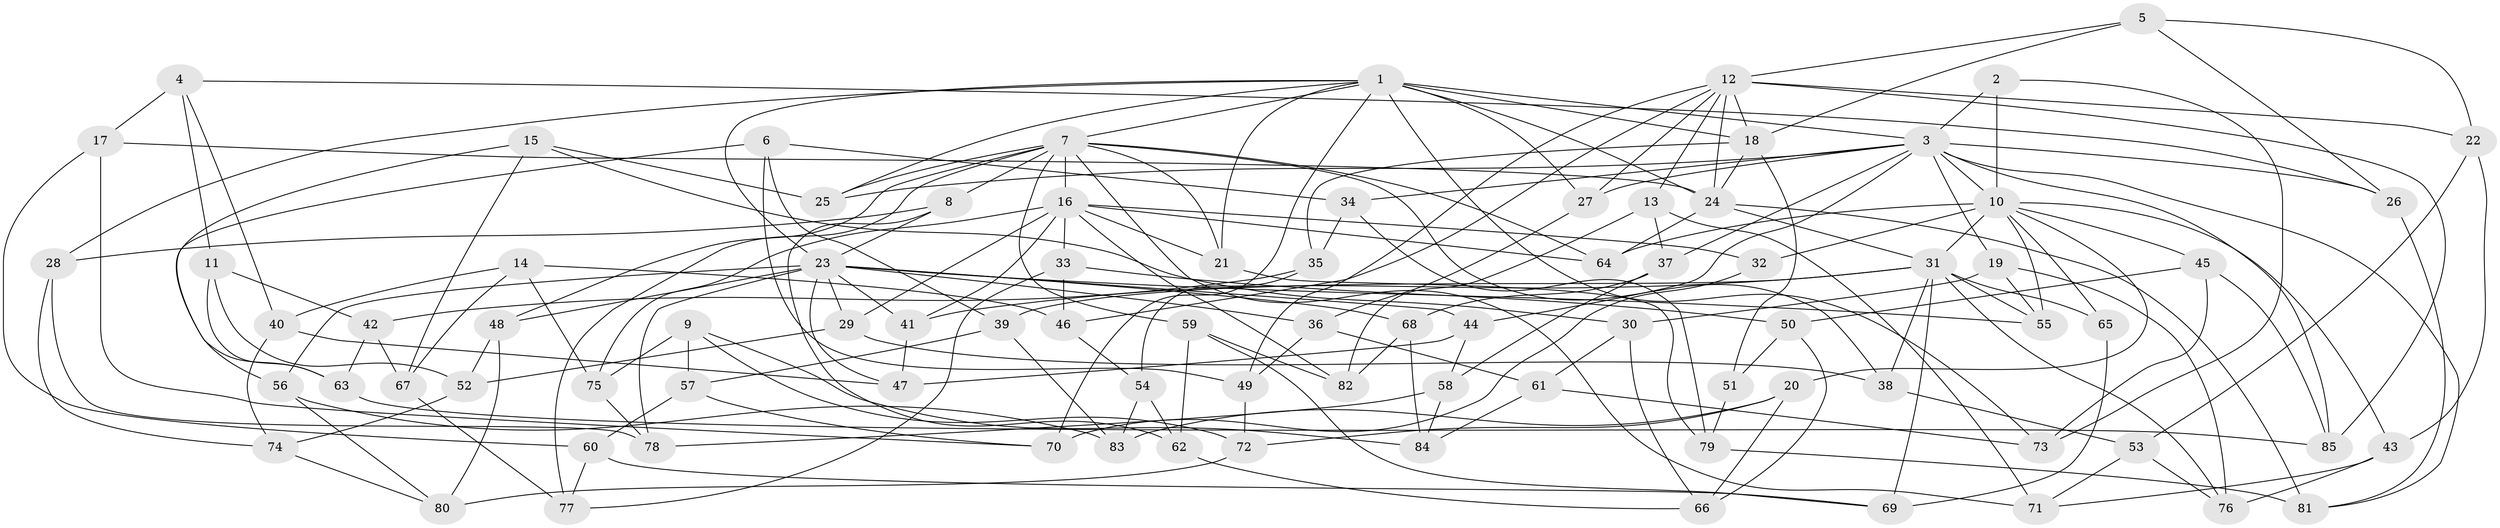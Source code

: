 // original degree distribution, {4: 1.0}
// Generated by graph-tools (version 1.1) at 2025/53/03/04/25 22:53:35]
// undirected, 85 vertices, 196 edges
graph export_dot {
  node [color=gray90,style=filled];
  1;
  2;
  3;
  4;
  5;
  6;
  7;
  8;
  9;
  10;
  11;
  12;
  13;
  14;
  15;
  16;
  17;
  18;
  19;
  20;
  21;
  22;
  23;
  24;
  25;
  26;
  27;
  28;
  29;
  30;
  31;
  32;
  33;
  34;
  35;
  36;
  37;
  38;
  39;
  40;
  41;
  42;
  43;
  44;
  45;
  46;
  47;
  48;
  49;
  50;
  51;
  52;
  53;
  54;
  55;
  56;
  57;
  58;
  59;
  60;
  61;
  62;
  63;
  64;
  65;
  66;
  67;
  68;
  69;
  70;
  71;
  72;
  73;
  74;
  75;
  76;
  77;
  78;
  79;
  80;
  81;
  82;
  83;
  84;
  85;
  1 -- 3 [weight=1.0];
  1 -- 7 [weight=1.0];
  1 -- 18 [weight=1.0];
  1 -- 21 [weight=1.0];
  1 -- 23 [weight=1.0];
  1 -- 24 [weight=2.0];
  1 -- 25 [weight=1.0];
  1 -- 27 [weight=1.0];
  1 -- 28 [weight=1.0];
  1 -- 70 [weight=1.0];
  1 -- 73 [weight=1.0];
  2 -- 3 [weight=1.0];
  2 -- 10 [weight=2.0];
  2 -- 73 [weight=1.0];
  3 -- 10 [weight=1.0];
  3 -- 19 [weight=1.0];
  3 -- 25 [weight=1.0];
  3 -- 26 [weight=1.0];
  3 -- 27 [weight=1.0];
  3 -- 34 [weight=1.0];
  3 -- 37 [weight=1.0];
  3 -- 44 [weight=1.0];
  3 -- 81 [weight=1.0];
  3 -- 85 [weight=1.0];
  4 -- 11 [weight=1.0];
  4 -- 17 [weight=1.0];
  4 -- 26 [weight=1.0];
  4 -- 40 [weight=1.0];
  5 -- 12 [weight=1.0];
  5 -- 18 [weight=1.0];
  5 -- 22 [weight=1.0];
  5 -- 26 [weight=1.0];
  6 -- 34 [weight=1.0];
  6 -- 39 [weight=1.0];
  6 -- 49 [weight=1.0];
  6 -- 56 [weight=1.0];
  7 -- 8 [weight=1.0];
  7 -- 16 [weight=2.0];
  7 -- 21 [weight=1.0];
  7 -- 25 [weight=1.0];
  7 -- 38 [weight=1.0];
  7 -- 48 [weight=1.0];
  7 -- 59 [weight=1.0];
  7 -- 64 [weight=1.0];
  7 -- 71 [weight=1.0];
  7 -- 77 [weight=1.0];
  8 -- 23 [weight=1.0];
  8 -- 28 [weight=1.0];
  8 -- 62 [weight=1.0];
  9 -- 57 [weight=1.0];
  9 -- 72 [weight=1.0];
  9 -- 75 [weight=1.0];
  9 -- 84 [weight=1.0];
  10 -- 20 [weight=1.0];
  10 -- 31 [weight=1.0];
  10 -- 32 [weight=2.0];
  10 -- 43 [weight=1.0];
  10 -- 45 [weight=1.0];
  10 -- 55 [weight=1.0];
  10 -- 64 [weight=1.0];
  10 -- 65 [weight=1.0];
  11 -- 42 [weight=1.0];
  11 -- 52 [weight=1.0];
  11 -- 63 [weight=1.0];
  12 -- 13 [weight=1.0];
  12 -- 18 [weight=2.0];
  12 -- 22 [weight=1.0];
  12 -- 24 [weight=1.0];
  12 -- 27 [weight=1.0];
  12 -- 46 [weight=1.0];
  12 -- 49 [weight=1.0];
  12 -- 85 [weight=1.0];
  13 -- 37 [weight=1.0];
  13 -- 71 [weight=1.0];
  13 -- 82 [weight=1.0];
  14 -- 40 [weight=1.0];
  14 -- 46 [weight=1.0];
  14 -- 67 [weight=1.0];
  14 -- 75 [weight=1.0];
  15 -- 25 [weight=1.0];
  15 -- 30 [weight=1.0];
  15 -- 63 [weight=1.0];
  15 -- 67 [weight=1.0];
  16 -- 21 [weight=1.0];
  16 -- 29 [weight=1.0];
  16 -- 32 [weight=1.0];
  16 -- 33 [weight=1.0];
  16 -- 41 [weight=1.0];
  16 -- 64 [weight=1.0];
  16 -- 75 [weight=1.0];
  16 -- 82 [weight=1.0];
  17 -- 24 [weight=1.0];
  17 -- 60 [weight=1.0];
  17 -- 70 [weight=1.0];
  18 -- 24 [weight=1.0];
  18 -- 35 [weight=1.0];
  18 -- 51 [weight=2.0];
  19 -- 30 [weight=1.0];
  19 -- 55 [weight=1.0];
  19 -- 76 [weight=1.0];
  20 -- 66 [weight=1.0];
  20 -- 72 [weight=1.0];
  20 -- 83 [weight=1.0];
  21 -- 79 [weight=1.0];
  22 -- 43 [weight=1.0];
  22 -- 53 [weight=1.0];
  23 -- 29 [weight=1.0];
  23 -- 36 [weight=1.0];
  23 -- 41 [weight=1.0];
  23 -- 44 [weight=1.0];
  23 -- 47 [weight=1.0];
  23 -- 48 [weight=1.0];
  23 -- 55 [weight=1.0];
  23 -- 56 [weight=1.0];
  23 -- 68 [weight=1.0];
  23 -- 78 [weight=1.0];
  24 -- 31 [weight=1.0];
  24 -- 64 [weight=1.0];
  24 -- 81 [weight=1.0];
  26 -- 81 [weight=1.0];
  27 -- 36 [weight=1.0];
  28 -- 74 [weight=1.0];
  28 -- 78 [weight=1.0];
  29 -- 38 [weight=1.0];
  29 -- 52 [weight=1.0];
  30 -- 61 [weight=1.0];
  30 -- 66 [weight=1.0];
  31 -- 38 [weight=1.0];
  31 -- 39 [weight=1.0];
  31 -- 41 [weight=1.0];
  31 -- 55 [weight=1.0];
  31 -- 65 [weight=2.0];
  31 -- 69 [weight=1.0];
  31 -- 76 [weight=1.0];
  32 -- 70 [weight=1.0];
  33 -- 46 [weight=1.0];
  33 -- 50 [weight=1.0];
  33 -- 77 [weight=1.0];
  34 -- 35 [weight=1.0];
  34 -- 79 [weight=1.0];
  35 -- 42 [weight=1.0];
  35 -- 54 [weight=1.0];
  36 -- 49 [weight=1.0];
  36 -- 61 [weight=1.0];
  37 -- 58 [weight=1.0];
  37 -- 68 [weight=1.0];
  38 -- 53 [weight=1.0];
  39 -- 57 [weight=1.0];
  39 -- 83 [weight=1.0];
  40 -- 47 [weight=1.0];
  40 -- 74 [weight=1.0];
  41 -- 47 [weight=1.0];
  42 -- 63 [weight=1.0];
  42 -- 67 [weight=1.0];
  43 -- 71 [weight=1.0];
  43 -- 76 [weight=1.0];
  44 -- 47 [weight=1.0];
  44 -- 58 [weight=1.0];
  45 -- 50 [weight=1.0];
  45 -- 73 [weight=1.0];
  45 -- 85 [weight=1.0];
  46 -- 54 [weight=1.0];
  48 -- 52 [weight=1.0];
  48 -- 80 [weight=1.0];
  49 -- 72 [weight=1.0];
  50 -- 51 [weight=1.0];
  50 -- 66 [weight=1.0];
  51 -- 79 [weight=1.0];
  52 -- 74 [weight=1.0];
  53 -- 71 [weight=1.0];
  53 -- 76 [weight=1.0];
  54 -- 62 [weight=1.0];
  54 -- 83 [weight=1.0];
  56 -- 80 [weight=1.0];
  56 -- 83 [weight=1.0];
  57 -- 60 [weight=1.0];
  57 -- 70 [weight=1.0];
  58 -- 78 [weight=1.0];
  58 -- 84 [weight=1.0];
  59 -- 62 [weight=1.0];
  59 -- 69 [weight=1.0];
  59 -- 82 [weight=1.0];
  60 -- 69 [weight=1.0];
  60 -- 77 [weight=1.0];
  61 -- 73 [weight=1.0];
  61 -- 84 [weight=1.0];
  62 -- 66 [weight=1.0];
  63 -- 85 [weight=1.0];
  65 -- 69 [weight=1.0];
  67 -- 77 [weight=1.0];
  68 -- 82 [weight=1.0];
  68 -- 84 [weight=1.0];
  72 -- 80 [weight=1.0];
  74 -- 80 [weight=1.0];
  75 -- 78 [weight=1.0];
  79 -- 81 [weight=1.0];
}
